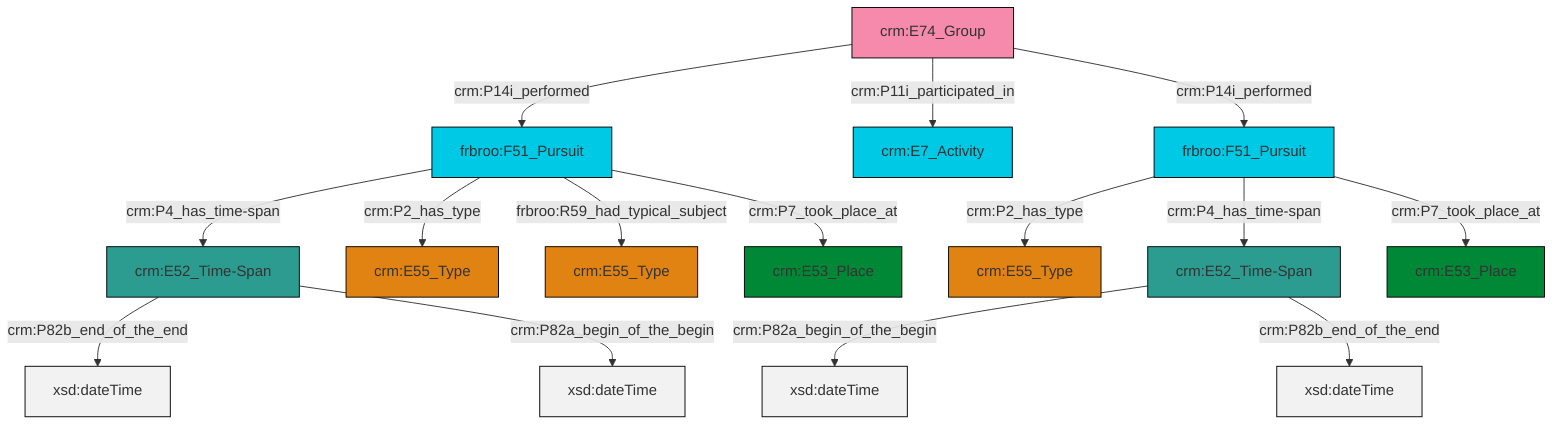 graph TD
classDef Literal fill:#f2f2f2,stroke:#000000;
classDef CRM_Entity fill:#FFFFFF,stroke:#000000;
classDef Temporal_Entity fill:#00C9E6, stroke:#000000;
classDef Type fill:#E18312, stroke:#000000;
classDef Time-Span fill:#2C9C91, stroke:#000000;
classDef Appellation fill:#FFEB7F, stroke:#000000;
classDef Place fill:#008836, stroke:#000000;
classDef Persistent_Item fill:#B266B2, stroke:#000000;
classDef Conceptual_Object fill:#FFD700, stroke:#000000;
classDef Physical_Thing fill:#D2B48C, stroke:#000000;
classDef Actor fill:#f58aad, stroke:#000000;
classDef PC_Classes fill:#4ce600, stroke:#000000;
classDef Multi fill:#cccccc,stroke:#000000;

2["crm:E74_Group"]:::Actor -->|crm:P14i_performed| 3["frbroo:F51_Pursuit"]:::Temporal_Entity
3["frbroo:F51_Pursuit"]:::Temporal_Entity -->|crm:P4_has_time-span| 4["crm:E52_Time-Span"]:::Time-Span
2["crm:E74_Group"]:::Actor -->|crm:P11i_participated_in| 5["crm:E7_Activity"]:::Temporal_Entity
6["frbroo:F51_Pursuit"]:::Temporal_Entity -->|crm:P2_has_type| 0["crm:E55_Type"]:::Type
3["frbroo:F51_Pursuit"]:::Temporal_Entity -->|crm:P2_has_type| 7["crm:E55_Type"]:::Type
8["crm:E52_Time-Span"]:::Time-Span -->|crm:P82a_begin_of_the_begin| 9[xsd:dateTime]:::Literal
2["crm:E74_Group"]:::Actor -->|crm:P14i_performed| 6["frbroo:F51_Pursuit"]:::Temporal_Entity
3["frbroo:F51_Pursuit"]:::Temporal_Entity -->|frbroo:R59_had_typical_subject| 16["crm:E55_Type"]:::Type
4["crm:E52_Time-Span"]:::Time-Span -->|crm:P82b_end_of_the_end| 18[xsd:dateTime]:::Literal
3["frbroo:F51_Pursuit"]:::Temporal_Entity -->|crm:P7_took_place_at| 19["crm:E53_Place"]:::Place
8["crm:E52_Time-Span"]:::Time-Span -->|crm:P82b_end_of_the_end| 22[xsd:dateTime]:::Literal
6["frbroo:F51_Pursuit"]:::Temporal_Entity -->|crm:P4_has_time-span| 8["crm:E52_Time-Span"]:::Time-Span
4["crm:E52_Time-Span"]:::Time-Span -->|crm:P82a_begin_of_the_begin| 25[xsd:dateTime]:::Literal
6["frbroo:F51_Pursuit"]:::Temporal_Entity -->|crm:P7_took_place_at| 14["crm:E53_Place"]:::Place